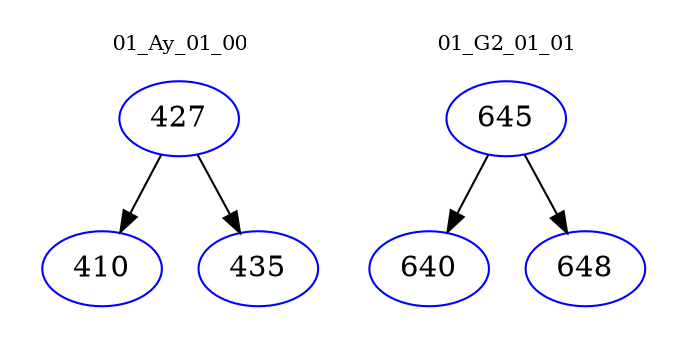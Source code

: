 digraph{
subgraph cluster_0 {
color = white
label = "01_Ay_01_00";
fontsize=10;
T0_427 [label="427", color="blue"]
T0_427 -> T0_410 [color="black"]
T0_410 [label="410", color="blue"]
T0_427 -> T0_435 [color="black"]
T0_435 [label="435", color="blue"]
}
subgraph cluster_1 {
color = white
label = "01_G2_01_01";
fontsize=10;
T1_645 [label="645", color="blue"]
T1_645 -> T1_640 [color="black"]
T1_640 [label="640", color="blue"]
T1_645 -> T1_648 [color="black"]
T1_648 [label="648", color="blue"]
}
}
